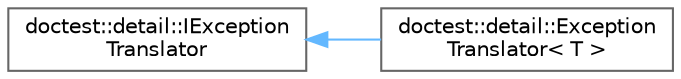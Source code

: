 digraph "Graphical Class Hierarchy"
{
 // LATEX_PDF_SIZE
  bgcolor="transparent";
  edge [fontname=Helvetica,fontsize=10,labelfontname=Helvetica,labelfontsize=10];
  node [fontname=Helvetica,fontsize=10,shape=box,height=0.2,width=0.4];
  rankdir="LR";
  Node0 [id="Node000000",label="doctest::detail::IException\lTranslator",height=0.2,width=0.4,color="grey40", fillcolor="white", style="filled",URL="$structdoctest_1_1detail_1_1_i_exception_translator.html",tooltip=" "];
  Node0 -> Node1 [id="edge18_Node000000_Node000001",dir="back",color="steelblue1",style="solid",tooltip=" "];
  Node1 [id="Node000001",label="doctest::detail::Exception\lTranslator\< T \>",height=0.2,width=0.4,color="grey40", fillcolor="white", style="filled",URL="$classdoctest_1_1detail_1_1_exception_translator.html",tooltip="OCLINT destructor of virtual class."];
}
